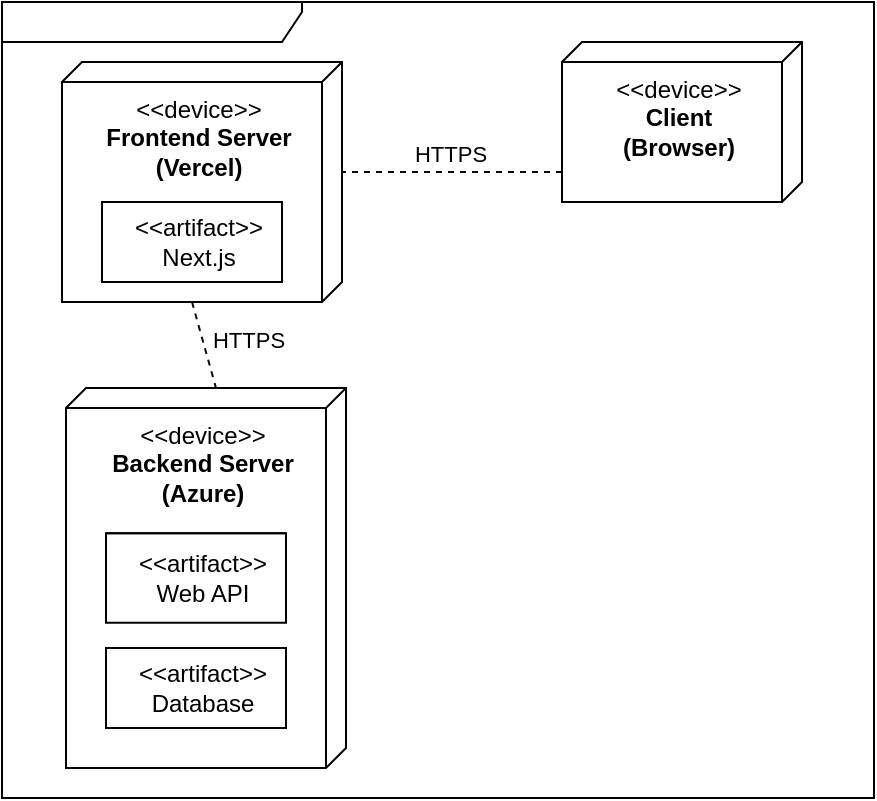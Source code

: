 <mxfile>
    <diagram id="TVtLkSLv-zFJecDXfPJF" name="Page-1">
        <mxGraphModel dx="985" dy="708" grid="0" gridSize="10" guides="1" tooltips="1" connect="1" arrows="1" fold="1" page="1" pageScale="1" pageWidth="827" pageHeight="1169" background="#ffffff" math="0" shadow="0">
            <root>
                <mxCell id="0"/>
                <mxCell id="1" parent="0"/>
                <mxCell id="50" value="&lt;font color=&quot;#000000&quot; style=&quot;background-color: rgb(255 , 255 , 255)&quot;&gt;HTTPS&lt;/font&gt;" style="edgeStyle=none;html=1;exitX=0;exitY=0;exitDx=120;exitDy=75;exitPerimeter=0;entryX=0;entryY=0;entryDx=0;entryDy=65;entryPerimeter=0;dashed=1;endArrow=none;endFill=0;strokeColor=#0A0A0A;" edge="1" parent="1" source="19" target="44">
                    <mxGeometry x="0.157" y="22" relative="1" as="geometry">
                        <mxPoint as="offset"/>
                    </mxGeometry>
                </mxCell>
                <mxCell id="19" value="&amp;lt;&amp;lt;device&amp;gt;&amp;gt;&lt;br&gt;&lt;b&gt;Frontend Server&lt;br&gt;(Vercel)&lt;br&gt;&lt;/b&gt;" style="verticalAlign=top;align=center;shape=cube;size=10;direction=south;fontStyle=0;html=1;boundedLbl=1;spacingLeft=5;" vertex="1" parent="1">
                    <mxGeometry x="260" y="50" width="140" height="120" as="geometry"/>
                </mxCell>
                <mxCell id="20" value="&amp;lt;&amp;lt;artifact&amp;gt;&amp;gt;&lt;br&gt;Next.js" style="verticalAlign=middle;align=center;shape=cube;size=0;direction=south;html=1;boundedLbl=1;spacingLeft=5;" vertex="1" parent="19">
                    <mxGeometry width="90" height="40" relative="1" as="geometry">
                        <mxPoint x="20" y="70" as="offset"/>
                    </mxGeometry>
                </mxCell>
                <mxCell id="44" value="&amp;lt;&amp;lt;device&amp;gt;&amp;gt;&lt;br&gt;&lt;b&gt;Backend Server&lt;br&gt;(Azure)&lt;br&gt;&lt;/b&gt;" style="verticalAlign=top;align=center;shape=cube;size=10;direction=south;fontStyle=0;html=1;boundedLbl=1;spacingLeft=5;" vertex="1" parent="1">
                    <mxGeometry x="262" y="213" width="140" height="190" as="geometry"/>
                </mxCell>
                <mxCell id="45" value="&amp;lt;&amp;lt;artifact&amp;gt;&amp;gt;&lt;br&gt;Database" style="verticalAlign=middle;align=center;shape=cube;size=0;direction=south;html=1;boundedLbl=1;spacingLeft=5;" vertex="1" parent="44">
                    <mxGeometry width="90" height="40" relative="1" as="geometry">
                        <mxPoint x="20" y="130" as="offset"/>
                    </mxGeometry>
                </mxCell>
                <mxCell id="51" value="&amp;lt;&amp;lt;artifact&amp;gt;&amp;gt;&lt;br&gt;Web API" style="verticalAlign=middle;align=center;shape=cube;size=0;direction=south;html=1;boundedLbl=1;spacingLeft=5;" vertex="1" parent="44">
                    <mxGeometry x="20" y="72.648" width="90" height="44.706" as="geometry"/>
                </mxCell>
                <mxCell id="52" value="&lt;span style=&quot;background-color: rgb(255 , 255 , 255)&quot;&gt;&lt;font color=&quot;#000000&quot;&gt;HTTPS&lt;/font&gt;&lt;/span&gt;" style="edgeStyle=none;html=1;exitX=0;exitY=0;exitDx=65;exitDy=120;exitPerimeter=0;dashed=1;endArrow=none;endFill=0;entryX=0;entryY=0;entryDx=55;entryDy=0;entryPerimeter=0;strokeColor=#0A0A0A;" edge="1" parent="1" source="47" target="19">
                    <mxGeometry x="0.018" y="-9" relative="1" as="geometry">
                        <mxPoint x="430" y="180" as="targetPoint"/>
                        <mxPoint as="offset"/>
                    </mxGeometry>
                </mxCell>
                <mxCell id="47" value="&amp;lt;&amp;lt;device&amp;gt;&amp;gt;&lt;br&gt;&lt;b&gt;Client&lt;br&gt;(Browser)&lt;br&gt;&lt;/b&gt;" style="verticalAlign=top;align=center;shape=cube;size=10;direction=south;fontStyle=0;html=1;boundedLbl=1;spacingLeft=5;" vertex="1" parent="1">
                    <mxGeometry x="510" y="40" width="120" height="80" as="geometry"/>
                </mxCell>
                <mxCell id="53" value="&lt;font color=&quot;#ffffff&quot;&gt;deployment view&lt;/font&gt;" style="shape=umlFrame;whiteSpace=wrap;html=1;fontColor=#000000;width=150;height=20;strokeColor=#000000;" vertex="1" parent="1">
                    <mxGeometry x="230" y="20" width="436" height="398" as="geometry"/>
                </mxCell>
            </root>
        </mxGraphModel>
    </diagram>
</mxfile>